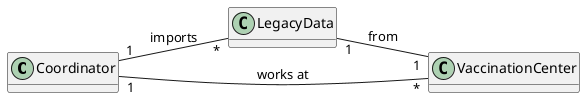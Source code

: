 @startuml
'https://plantuml.com/sequence-diagram

hide methods
left to right direction

class Coordinator {
}
class LegacyData {
}
class VaccinationCenter {
}

Coordinator "1" -- "*" LegacyData : imports
Coordinator "1" -- "*" VaccinationCenter : works at
LegacyData "1" -- "1" VaccinationCenter : from
@enduml